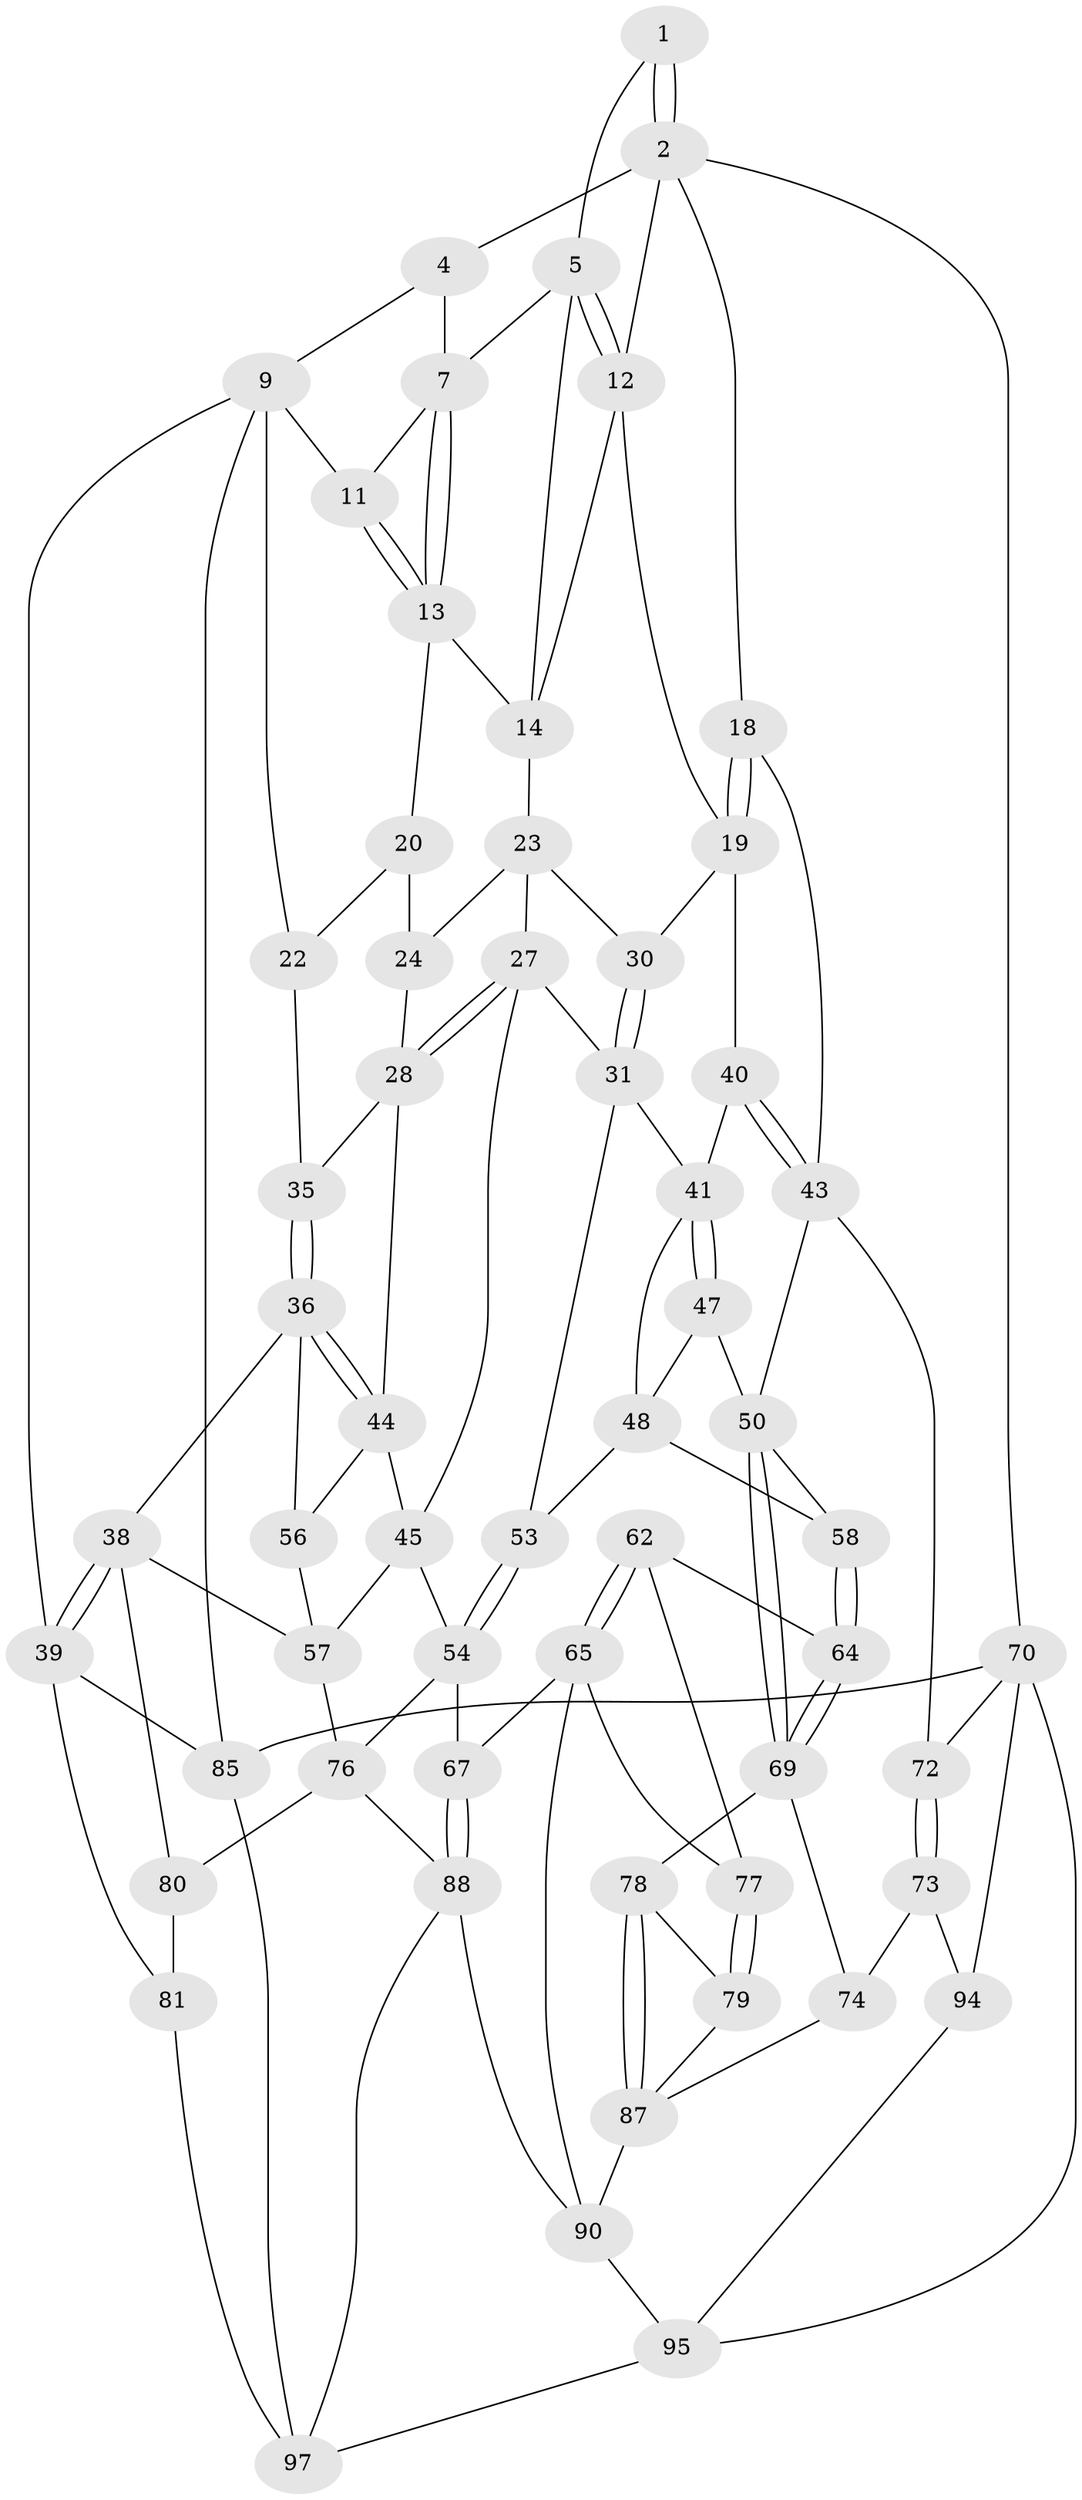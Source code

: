 // Generated by graph-tools (version 1.1) at 2025/52/02/27/25 19:52:42]
// undirected, 59 vertices, 127 edges
graph export_dot {
graph [start="1"]
  node [color=gray90,style=filled];
  1 [pos="+0.5554069444106567+0"];
  2 [pos="+1+0",super="+3"];
  4 [pos="+0.34877515857980884+0"];
  5 [pos="+0.5870830969283474+0",super="+6"];
  7 [pos="+0.412046745456542+0.14122280310087665",super="+8"];
  9 [pos="+0.058296220371061656+0.3415888181542622",super="+10"];
  11 [pos="+0.24213804347549736+0.23672353798177379"];
  12 [pos="+0.8095430831400656+0.1264573299306412",super="+16"];
  13 [pos="+0.3890878433125915+0.1936763925044766",super="+15"];
  14 [pos="+0.5931733144658398+0.20607138186908433",super="+17"];
  18 [pos="+1+0"];
  19 [pos="+0.8131781720027329+0.22789987070485468",super="+29"];
  20 [pos="+0.45815321167405854+0.29278937755218565",super="+21"];
  22 [pos="+0.3605106993603122+0.3829959890764488"];
  23 [pos="+0.5840473994040821+0.2550895497934925",super="+26"];
  24 [pos="+0.5519899413166562+0.27081048218168574",super="+25"];
  27 [pos="+0.5780701614614708+0.44968339479210595",super="+33"];
  28 [pos="+0.5047193538213053+0.43229149217056606",super="+34"];
  30 [pos="+0.6969357776259674+0.36261330551620824"];
  31 [pos="+0.6604338936084782+0.4812229034119755",super="+32"];
  35 [pos="+0.39379047262334266+0.4197376261345911"];
  36 [pos="+0.3579272510859578+0.5414329144244971",super="+37"];
  38 [pos="+0.2620291210521049+0.6047057293767657",super="+61"];
  39 [pos="+0.09465608871586748+0.5689805793866514",super="+82"];
  40 [pos="+0.8741083597105452+0.3471839756485574"];
  41 [pos="+0.8280019903801101+0.4111081605023517",super="+42"];
  43 [pos="+1+0.42303101417005057",super="+49"];
  44 [pos="+0.45482362681912836+0.5384255515237075",super="+46"];
  45 [pos="+0.49971470806947704+0.5487483406457139",super="+55"];
  47 [pos="+0.8277023648840461+0.5609390364433999"];
  48 [pos="+0.7535810127119468+0.5607130715620924",super="+52"];
  50 [pos="+1+0.5095962760563274",super="+51"];
  53 [pos="+0.6430844988586906+0.6167503301431276"];
  54 [pos="+0.5994166776202816+0.6822178567617968",super="+68"];
  56 [pos="+0.4453580943087498+0.6130914657690807"];
  57 [pos="+0.44770703552378943+0.6176506869979894",super="+60"];
  58 [pos="+0.8299268667944844+0.6442092445614909",super="+59"];
  62 [pos="+0.7566533318794955+0.6606818152380899",super="+63"];
  64 [pos="+0.8542389779039172+0.6789362177834046"];
  65 [pos="+0.7305028256157401+0.7742892817995972",super="+66"];
  67 [pos="+0.6294176436221618+0.7452737650080081"];
  69 [pos="+0.9033808581412139+0.7027585379161403",super="+75"];
  70 [pos="+1+1",super="+71"];
  72 [pos="+1+0.8201081045934521"];
  73 [pos="+1+0.7950287181108636",super="+93"];
  74 [pos="+1+0.7892126509487916",super="+86"];
  76 [pos="+0.5362439941739611+0.7445364295362851",super="+83"];
  77 [pos="+0.7496721104865093+0.7770235779429205"];
  78 [pos="+0.9030004571974592+0.7425648554007667"];
  79 [pos="+0.8060916334865098+0.8240736843267789"];
  80 [pos="+0.3387639556568158+0.842896723477029",super="+84"];
  81 [pos="+0.24341450371682197+0.8411564350887132",super="+96"];
  85 [pos="+0+1"];
  87 [pos="+0.9070143039644188+0.8563704939331284",super="+89"];
  88 [pos="+0.5881769361532813+1",super="+92"];
  90 [pos="+0.7959865803868462+0.9068639757812446",super="+91"];
  94 [pos="+0.9288591063944648+0.9235788670807377"];
  95 [pos="+0.8348081345701944+0.9388248277575351",super="+99"];
  97 [pos="+0.5982299824514162+1",super="+98"];
  1 -- 2;
  1 -- 2;
  1 -- 5;
  2 -- 12;
  2 -- 18;
  2 -- 4;
  2 -- 70;
  4 -- 9;
  4 -- 7;
  5 -- 12;
  5 -- 12;
  5 -- 14;
  5 -- 7;
  7 -- 13;
  7 -- 13;
  7 -- 11;
  9 -- 39;
  9 -- 85;
  9 -- 11;
  9 -- 22;
  11 -- 13;
  11 -- 13;
  12 -- 19;
  12 -- 14;
  13 -- 20;
  13 -- 14;
  14 -- 23;
  18 -- 19;
  18 -- 19;
  18 -- 43;
  19 -- 40;
  19 -- 30;
  20 -- 24 [weight=2];
  20 -- 22;
  22 -- 35;
  23 -- 24;
  23 -- 27;
  23 -- 30;
  24 -- 28;
  27 -- 28;
  27 -- 28;
  27 -- 45;
  27 -- 31;
  28 -- 35;
  28 -- 44;
  30 -- 31;
  30 -- 31;
  31 -- 41;
  31 -- 53;
  35 -- 36;
  35 -- 36;
  36 -- 44;
  36 -- 44;
  36 -- 56;
  36 -- 38;
  38 -- 39;
  38 -- 39;
  38 -- 80;
  38 -- 57;
  39 -- 81;
  39 -- 85;
  40 -- 41;
  40 -- 43;
  40 -- 43;
  41 -- 47;
  41 -- 47;
  41 -- 48;
  43 -- 72;
  43 -- 50;
  44 -- 56;
  44 -- 45;
  45 -- 57;
  45 -- 54;
  47 -- 48;
  47 -- 50;
  48 -- 53;
  48 -- 58;
  50 -- 69;
  50 -- 69;
  50 -- 58;
  53 -- 54;
  53 -- 54;
  54 -- 67;
  54 -- 76;
  56 -- 57;
  57 -- 76;
  58 -- 64;
  58 -- 64;
  62 -- 65;
  62 -- 65;
  62 -- 64;
  62 -- 77;
  64 -- 69;
  64 -- 69;
  65 -- 77;
  65 -- 67;
  65 -- 90;
  67 -- 88;
  67 -- 88;
  69 -- 74;
  69 -- 78;
  70 -- 85;
  70 -- 72;
  70 -- 94;
  70 -- 95;
  72 -- 73;
  72 -- 73;
  73 -- 74 [weight=2];
  73 -- 94;
  74 -- 87;
  76 -- 88;
  76 -- 80;
  77 -- 79;
  77 -- 79;
  78 -- 79;
  78 -- 87;
  78 -- 87;
  79 -- 87;
  80 -- 81 [weight=2];
  81 -- 97;
  85 -- 97;
  87 -- 90;
  88 -- 97;
  88 -- 90;
  90 -- 95;
  94 -- 95;
  95 -- 97;
}
